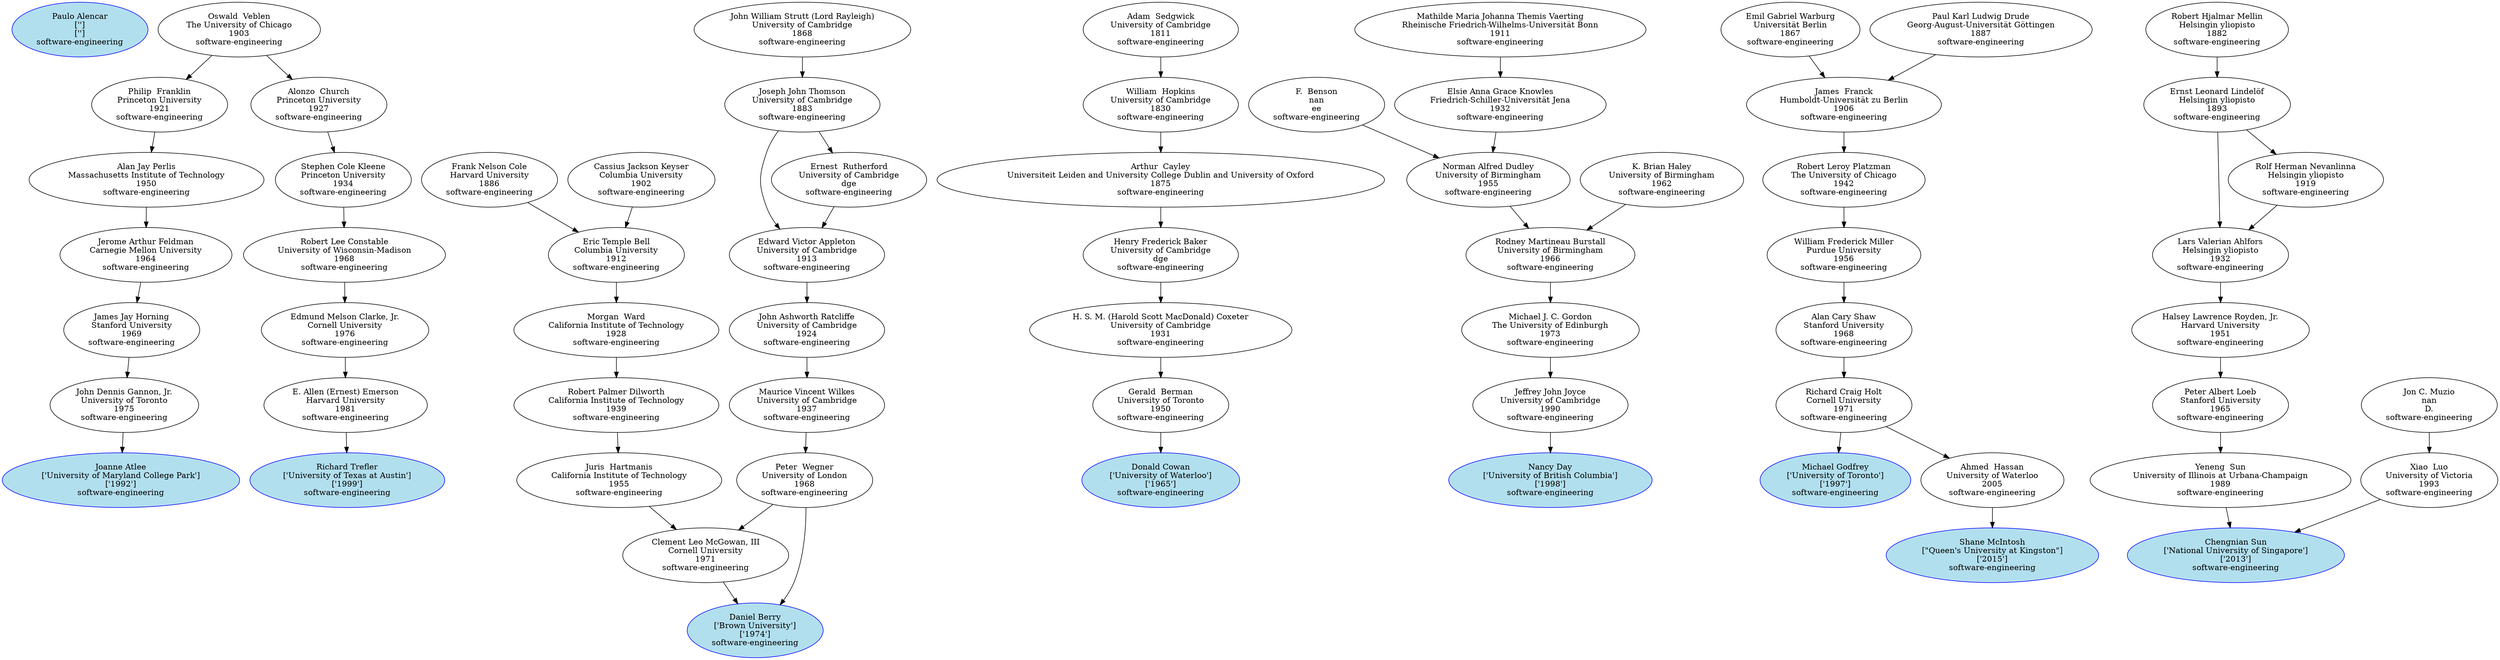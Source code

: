 digraph "Academic Genealogy for software-engineering" {
	227840 [label="Paulo Alencar
['']
['']
software-engineering" color=blue fillcolor=lightblue2 style=filled]
	66892 [label="Joanne Atlee
['University of Maryland College Park']
['1992']
software-engineering" color=blue fillcolor=lightblue2 style=filled]
	14473 [label="Daniel Berry
['Brown University']
['1974']
software-engineering" color=blue fillcolor=lightblue2 style=filled]
	66817 [label="Donald Cowan
['University of Waterloo']
['1965']
software-engineering" color=blue fillcolor=lightblue2 style=filled]
	72132 [label="Nancy Day
['University of British Columbia']
['1998']
software-engineering" color=blue fillcolor=lightblue2 style=filled]
	90655 [label="Michael Godfrey
['University of Toronto']
['1997']
software-engineering" color=blue fillcolor=lightblue2 style=filled]
	220043 [label="Shane McIntosh
[\"Queen's University at Kingston\"]
['2015']
software-engineering" color=blue fillcolor=lightblue2 style=filled]
	185328 [label="Chengnian Sun
['National University of Singapore']
['2013']
software-engineering" color=blue fillcolor=lightblue2 style=filled]
	69919 [label="Richard Trefler
['University of Texas at Austin']
['1999']
software-engineering" color=blue fillcolor=lightblue2 style=filled]
	103306 [label="John Dennis Gannon, Jr.
University of Toronto
1975
software-engineering"]
	15166 [label="Peter  Wegner
University of London
1968
software-engineering"]
	13683 [label="Clement Leo McGowan, III
Cornell University
1971
software-engineering"]
	15914 [label="Gerald  Berman
University of Toronto
1950
software-engineering"]
	72125 [label="Jeffrey John Joyce
University of Cambridge
1990
software-engineering"]
	67141 [label="Richard Craig Holt
Cornell University
1971
software-engineering"]
	90657 [label="Ahmed  Hassan
University of Waterloo
2005
software-engineering"]
	4794 [label="Yeneng  Sun
University of Illinois at Urbana-Champaign
1989
software-engineering"]
	72059 [label="Xiao  Luo
University of Victoria
1993
software-engineering"]
	69873 [label="E. Allen (Ernest) Emerson
Harvard University
1981
software-engineering"]
	13815 [label="James Jay Horning
Stanford University
1969
software-engineering"]
	143090 [label="Maurice Vincent Wilkes
University of Cambridge
1937
software-engineering"]
	10404 [label="Juris  Hartmanis
California Institute of Technology
1955
software-engineering"]
	12555 [label="H. S. M. (Harold Scott MacDonald) Coxeter
University of Cambridge
1931
software-engineering"]
	86294 [label="Michael J. C. Gordon
The University of Edinburgh
1973
software-engineering"]
	88103 [label="Alan Cary Shaw
Stanford University
1968
software-engineering"]
	4787 [label="Peter Albert Loeb
Stanford University
1965
software-engineering"]
	72031 [label="Jon C. Muzio
nan
D.
software-engineering"]
	50063 [label="Edmund Melson Clarke, Jr.
Cornell University
1976
software-engineering"]
	13120 [label="Jerome Arthur Feldman
Carnegie Mellon University
1964
software-engineering"]
	147661 [label="John Ashworth Ratcliffe
University of Cambridge
1924
software-engineering"]
	10395 [label="Robert Palmer Dilworth
California Institute of Technology
1939
software-engineering"]
	13135 [label="Henry Frederick Baker
University of Cambridge
dge
software-engineering"]
	102542 [label="Rodney Martineau Burstall
University of Birmingham
1966
software-engineering"]
	88102 [label="William Frederick Miller
Purdue University
1956
software-engineering"]
	8310 [label="Halsey Lawrence Royden, Jr.
Harvard University
1951
software-engineering"]
	9041 [label="Robert Lee Constable
University of Wisconsin-Madison
1968
software-engineering"]
	13112 [label="Alan Jay Perlis
Massachusetts Institute of Technology
1950
software-engineering"]
	112651 [label="Edward Victor Appleton
University of Cambridge
1913
software-engineering"]
	10385 [label="Morgan  Ward
California Institute of Technology
1928
software-engineering"]
	7824 [label="Arthur  Cayley
Universiteit Leiden and University College Dublin and University of Oxford
1875
software-engineering"]
	133637 [label="Norman Alfred Dudley
University of Birmingham
1955
software-engineering"]
	133638 [label="K. Brian Haley
University of Birmingham
1962
software-engineering"]
	128356 [label="Robert Leroy Platzman
The University of Chicago
1942
software-engineering"]
	1430 [label="Lars Valerian Ahlfors
Helsingin yliopisto
1932
software-engineering"]
	8012 [label="Stephen Cole Kleene
Princeton University
1934
software-engineering"]
	1488 [label="Philip  Franklin
Princeton University
1921
software-engineering"]
	50699 [label="Ernest  Rutherford
University of Cambridge
dge
software-engineering"]
	50701 [label="Joseph John Thomson
University of Cambridge
1883
software-engineering"]
	7868 [label="Eric Temple Bell
Columbia University
1912
software-engineering"]
	42016 [label="William  Hopkins
University of Cambridge
1830
software-engineering"]
	170791 [label="F.  Benson
nan
ee
software-engineering"]
	170790 [label="Elsie Anna Grace Knowles
Friedrich-Schiller-Universität Jena
1932
software-engineering"]
	126428 [label="James  Franck
Humboldt-Universität zu Berlin
1906
software-engineering"]
	18689 [label="Rolf Herman Nevanlinna
Helsingin yliopisto
1919
software-engineering"]
	782 [label="Ernst Leonard Lindelöf
Helsingin yliopisto
1893
software-engineering"]
	8011 [label="Alonzo  Church
Princeton University
1927
software-engineering"]
	805 [label="Oswald  Veblen
The University of Chicago
1903
software-engineering"]
	101979 [label="John William Strutt (Lord Rayleigh)
University of Cambridge
1868
software-engineering"]
	7611 [label="Frank Nelson Cole
Harvard University
1886
software-engineering"]
	37346 [label="Cassius Jackson Keyser
Columbia University
1902
software-engineering"]
	102043 [label="Adam  Sedgwick
University of Cambridge
1811
software-engineering"]
	181026 [label="Mathilde Maria Johanna Themis Vaerting
Rheinische Friedrich-Wilhelms-Universität Bonn
1911
software-engineering"]
	124661 [label="Emil Gabriel Warburg
Universität Berlin
1867
software-engineering"]
	62397 [label="Paul Karl Ludwig Drude
Georg-August-Universität Göttingen
1887
software-engineering"]
	143865 [label="Robert Hjalmar Mellin
Helsingin yliopisto
1882
software-engineering"]
	103306 -> 66892
	15166 -> 14473
	13683 -> 14473
	15914 -> 66817
	72125 -> 72132
	67141 -> 90655
	90657 -> 220043
	4794 -> 185328
	72059 -> 185328
	69873 -> 69919
	13815 -> 103306
	143090 -> 15166
	15166 -> 13683
	10404 -> 13683
	12555 -> 15914
	86294 -> 72125
	88103 -> 67141
	67141 -> 90657
	4787 -> 4794
	72031 -> 72059
	50063 -> 69873
	13120 -> 13815
	147661 -> 143090
	10395 -> 10404
	13135 -> 12555
	102542 -> 86294
	88102 -> 88103
	8310 -> 4787
	9041 -> 50063
	13112 -> 13120
	112651 -> 147661
	10385 -> 10395
	7824 -> 13135
	133637 -> 102542
	133638 -> 102542
	128356 -> 88102
	1430 -> 8310
	8012 -> 9041
	1488 -> 13112
	50699 -> 112651
	50701 -> 112651
	7868 -> 10385
	42016 -> 7824
	170791 -> 133637
	170790 -> 133637
	126428 -> 128356
	18689 -> 1430
	782 -> 1430
	8011 -> 8012
	805 -> 1488
	50701 -> 50699
	101979 -> 50701
	7611 -> 7868
	37346 -> 7868
	102043 -> 42016
	181026 -> 170790
	124661 -> 126428
	62397 -> 126428
	782 -> 18689
	143865 -> 782
	805 -> 8011
}

